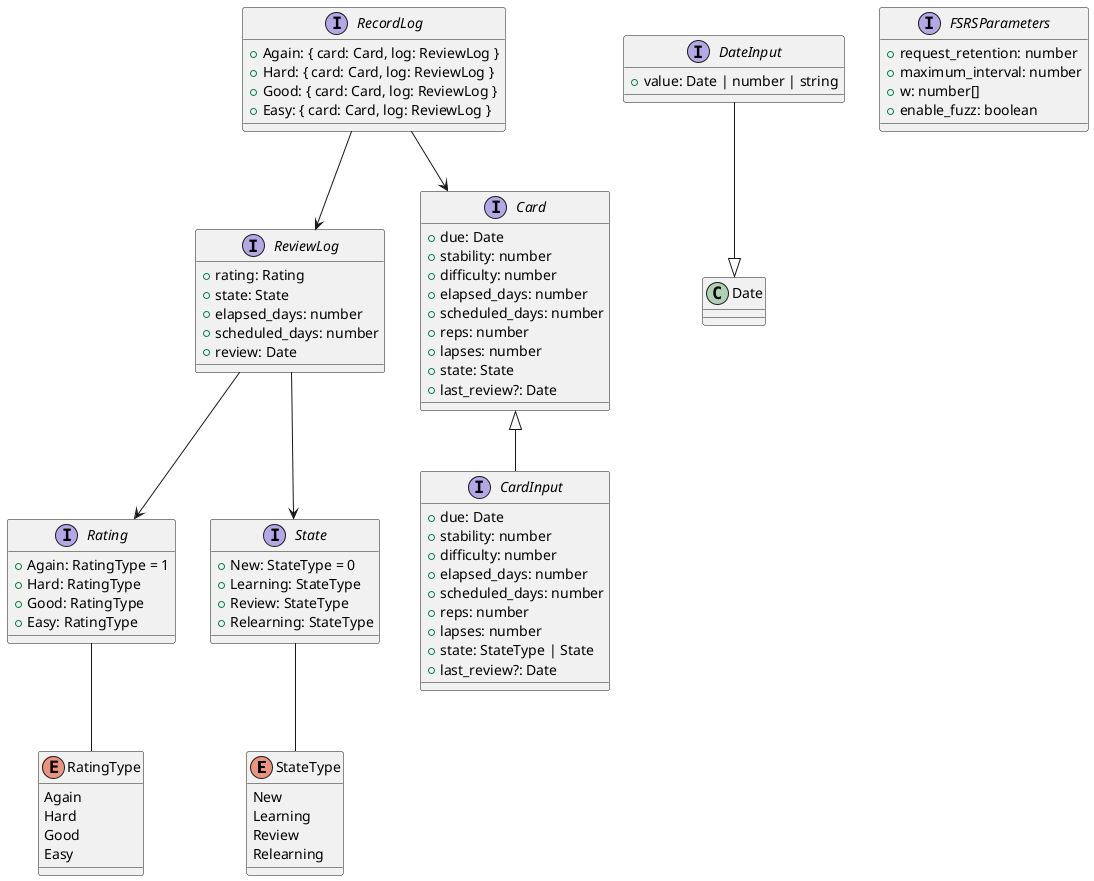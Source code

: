 @startuml models

' 定义枚举类型
enum StateType {
  New
  Learning
  Review
  Relearning
}

enum RatingType {
  Again
  Hard
  Good
  Easy
}

' 定义类
interface  Rating {
  + Again: RatingType = 1
  + Hard: RatingType
  + Good: RatingType
  + Easy: RatingType
}

interface State {
  + New: StateType = 0
  + Learning: StateType
  + Review: StateType
  + Relearning: StateType
}

interface ReviewLog {
  + rating: Rating
  + state: State
  + elapsed_days: number
  + scheduled_days: number
  + review: Date
}

interface RecordLog {
  + Again: { card: Card, log: ReviewLog }
  + Hard: { card: Card, log: ReviewLog }
  + Good: { card: Card, log: ReviewLog }
  + Easy: { card: Card, log: ReviewLog }
}

interface Card {
  + due: Date
  + stability: number
  + difficulty: number
  + elapsed_days: number
  + scheduled_days: number
  + reps: number
  + lapses: number
  + state: State
  + last_review?: Date
}

interface CardInput {
  + due: Date
  + stability: number
  + difficulty: number
  + elapsed_days: number
  + scheduled_days: number
  + reps: number
  + lapses: number
  + state: StateType | State
  + last_review?: Date
}

interface DateInput {
  + value: Date | number | string
}

interface FSRSParameters {
  + request_retention: number
  + maximum_interval: number
  + w: number[]
  + enable_fuzz: boolean
}

' 关联关系
State -- StateType
Rating -- RatingType
Card <|-- CardInput
RecordLog --> ReviewLog
RecordLog --> Card
ReviewLog --> Rating
ReviewLog --> State
DateInput --|> Date

@enduml
